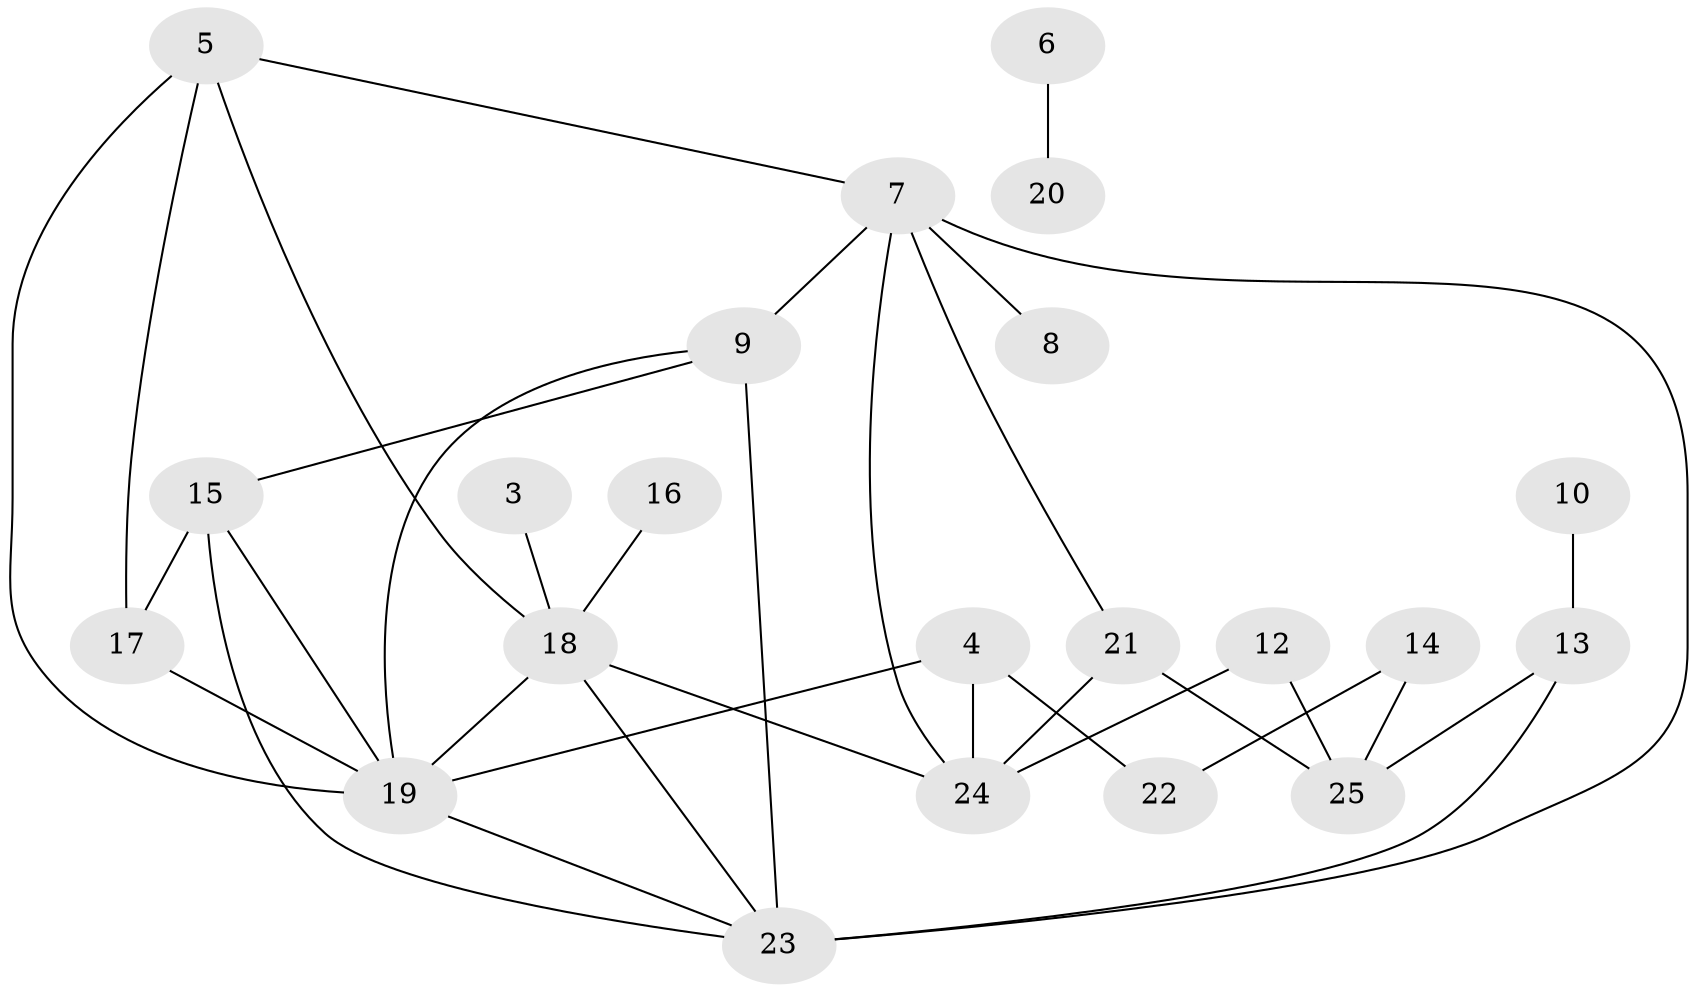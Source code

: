 // original degree distribution, {2: 0.26, 4: 0.18, 3: 0.22, 0: 0.06, 5: 0.08, 1: 0.18, 6: 0.02}
// Generated by graph-tools (version 1.1) at 2025/49/03/09/25 03:49:09]
// undirected, 22 vertices, 35 edges
graph export_dot {
graph [start="1"]
  node [color=gray90,style=filled];
  3;
  4;
  5;
  6;
  7;
  8;
  9;
  10;
  12;
  13;
  14;
  15;
  16;
  17;
  18;
  19;
  20;
  21;
  22;
  23;
  24;
  25;
  3 -- 18 [weight=1.0];
  4 -- 19 [weight=1.0];
  4 -- 22 [weight=1.0];
  4 -- 24 [weight=1.0];
  5 -- 7 [weight=1.0];
  5 -- 17 [weight=1.0];
  5 -- 18 [weight=1.0];
  5 -- 19 [weight=1.0];
  6 -- 20 [weight=1.0];
  7 -- 8 [weight=1.0];
  7 -- 9 [weight=1.0];
  7 -- 21 [weight=1.0];
  7 -- 23 [weight=1.0];
  7 -- 24 [weight=1.0];
  9 -- 15 [weight=1.0];
  9 -- 19 [weight=1.0];
  9 -- 23 [weight=2.0];
  10 -- 13 [weight=1.0];
  12 -- 24 [weight=1.0];
  12 -- 25 [weight=1.0];
  13 -- 23 [weight=1.0];
  13 -- 25 [weight=1.0];
  14 -- 22 [weight=1.0];
  14 -- 25 [weight=1.0];
  15 -- 17 [weight=1.0];
  15 -- 19 [weight=1.0];
  15 -- 23 [weight=1.0];
  16 -- 18 [weight=1.0];
  17 -- 19 [weight=1.0];
  18 -- 19 [weight=1.0];
  18 -- 23 [weight=1.0];
  18 -- 24 [weight=1.0];
  19 -- 23 [weight=1.0];
  21 -- 24 [weight=1.0];
  21 -- 25 [weight=1.0];
}
